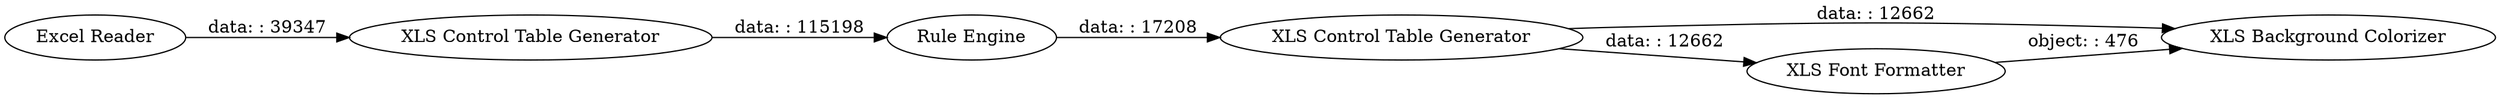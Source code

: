 digraph {
	"-5923063842304914190_6" [label="XLS Background Colorizer"]
	"-5923063842304914190_3" [label="Rule Engine"]
	"-5923063842304914190_1" [label="Excel Reader"]
	"-5923063842304914190_4" [label="XLS Control Table Generator"]
	"-5923063842304914190_2" [label="XLS Control Table Generator"]
	"-5923063842304914190_5" [label="XLS Font Formatter"]
	"-5923063842304914190_3" -> "-5923063842304914190_4" [label="data: : 17208"]
	"-5923063842304914190_2" -> "-5923063842304914190_3" [label="data: : 115198"]
	"-5923063842304914190_5" -> "-5923063842304914190_6" [label="object: : 476"]
	"-5923063842304914190_1" -> "-5923063842304914190_2" [label="data: : 39347"]
	"-5923063842304914190_4" -> "-5923063842304914190_6" [label="data: : 12662"]
	"-5923063842304914190_4" -> "-5923063842304914190_5" [label="data: : 12662"]
	rankdir=LR
}
